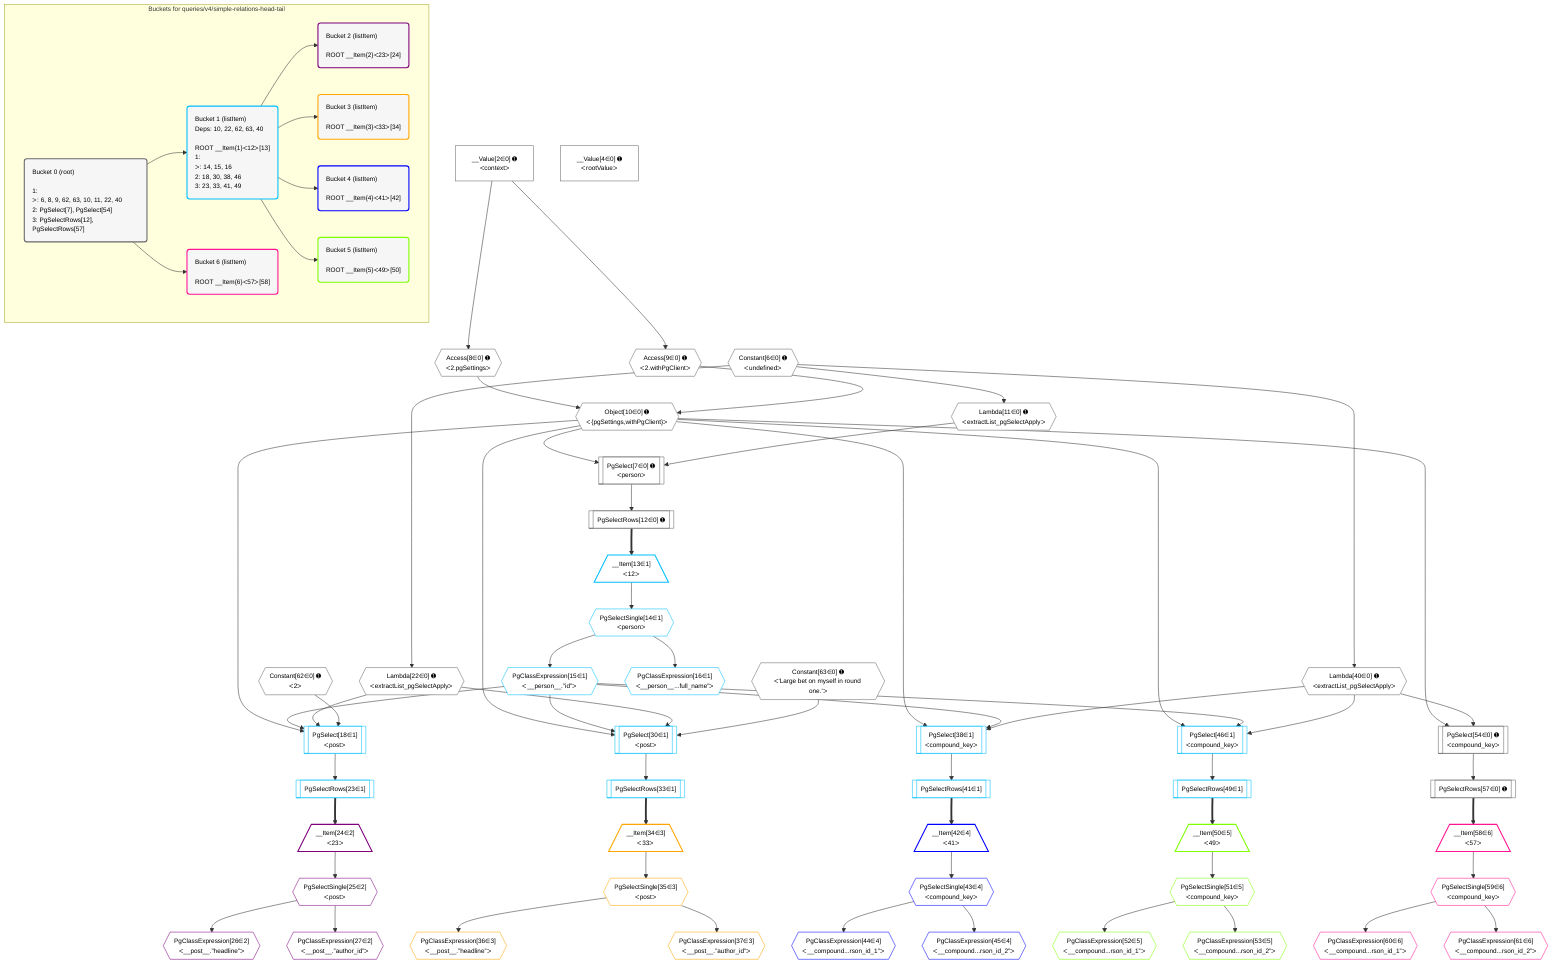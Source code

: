 %%{init: {'themeVariables': { 'fontSize': '12px'}}}%%
graph TD
    classDef path fill:#eee,stroke:#000,color:#000
    classDef plan fill:#fff,stroke-width:1px,color:#000
    classDef itemplan fill:#fff,stroke-width:2px,color:#000
    classDef unbatchedplan fill:#dff,stroke-width:1px,color:#000
    classDef sideeffectplan fill:#fcc,stroke-width:2px,color:#000
    classDef bucket fill:#f6f6f6,color:#000,stroke-width:2px,text-align:left


    %% plan dependencies
    PgSelect7[["PgSelect[7∈0] ➊<br />ᐸpersonᐳ"]]:::plan
    Object10{{"Object[10∈0] ➊<br />ᐸ{pgSettings,withPgClient}ᐳ"}}:::plan
    Lambda11{{"Lambda[11∈0] ➊<br />ᐸextractList_pgSelectApplyᐳ"}}:::plan
    Object10 & Lambda11 --> PgSelect7
    Access8{{"Access[8∈0] ➊<br />ᐸ2.pgSettingsᐳ"}}:::plan
    Access9{{"Access[9∈0] ➊<br />ᐸ2.withPgClientᐳ"}}:::plan
    Access8 & Access9 --> Object10
    PgSelect54[["PgSelect[54∈0] ➊<br />ᐸcompound_keyᐳ"]]:::plan
    Lambda40{{"Lambda[40∈0] ➊<br />ᐸextractList_pgSelectApplyᐳ"}}:::plan
    Object10 & Lambda40 --> PgSelect54
    __Value2["__Value[2∈0] ➊<br />ᐸcontextᐳ"]:::plan
    __Value2 --> Access8
    __Value2 --> Access9
    Constant6{{"Constant[6∈0] ➊<br />ᐸundefinedᐳ"}}:::plan
    Constant6 --> Lambda11
    PgSelectRows12[["PgSelectRows[12∈0] ➊"]]:::plan
    PgSelect7 --> PgSelectRows12
    Lambda22{{"Lambda[22∈0] ➊<br />ᐸextractList_pgSelectApplyᐳ"}}:::plan
    Constant6 --> Lambda22
    Constant6 --> Lambda40
    PgSelectRows57[["PgSelectRows[57∈0] ➊"]]:::plan
    PgSelect54 --> PgSelectRows57
    __Value4["__Value[4∈0] ➊<br />ᐸrootValueᐳ"]:::plan
    Constant62{{"Constant[62∈0] ➊<br />ᐸ2ᐳ"}}:::plan
    Constant63{{"Constant[63∈0] ➊<br />ᐸ'Large bet on myself in round one.'ᐳ"}}:::plan
    PgSelect18[["PgSelect[18∈1]<br />ᐸpostᐳ"]]:::plan
    PgClassExpression15{{"PgClassExpression[15∈1]<br />ᐸ__person__.”id”ᐳ"}}:::plan
    Object10 & PgClassExpression15 & Lambda22 & Constant62 --> PgSelect18
    PgSelect30[["PgSelect[30∈1]<br />ᐸpostᐳ"]]:::plan
    Object10 & PgClassExpression15 & Lambda22 & Constant63 --> PgSelect30
    PgSelect38[["PgSelect[38∈1]<br />ᐸcompound_keyᐳ"]]:::plan
    Object10 & PgClassExpression15 & Lambda40 --> PgSelect38
    PgSelect46[["PgSelect[46∈1]<br />ᐸcompound_keyᐳ"]]:::plan
    Object10 & PgClassExpression15 & Lambda40 --> PgSelect46
    __Item13[/"__Item[13∈1]<br />ᐸ12ᐳ"\]:::itemplan
    PgSelectRows12 ==> __Item13
    PgSelectSingle14{{"PgSelectSingle[14∈1]<br />ᐸpersonᐳ"}}:::plan
    __Item13 --> PgSelectSingle14
    PgSelectSingle14 --> PgClassExpression15
    PgClassExpression16{{"PgClassExpression[16∈1]<br />ᐸ__person__...full_name”ᐳ"}}:::plan
    PgSelectSingle14 --> PgClassExpression16
    PgSelectRows23[["PgSelectRows[23∈1]"]]:::plan
    PgSelect18 --> PgSelectRows23
    PgSelectRows33[["PgSelectRows[33∈1]"]]:::plan
    PgSelect30 --> PgSelectRows33
    PgSelectRows41[["PgSelectRows[41∈1]"]]:::plan
    PgSelect38 --> PgSelectRows41
    PgSelectRows49[["PgSelectRows[49∈1]"]]:::plan
    PgSelect46 --> PgSelectRows49
    __Item24[/"__Item[24∈2]<br />ᐸ23ᐳ"\]:::itemplan
    PgSelectRows23 ==> __Item24
    PgSelectSingle25{{"PgSelectSingle[25∈2]<br />ᐸpostᐳ"}}:::plan
    __Item24 --> PgSelectSingle25
    PgClassExpression26{{"PgClassExpression[26∈2]<br />ᐸ__post__.”headline”ᐳ"}}:::plan
    PgSelectSingle25 --> PgClassExpression26
    PgClassExpression27{{"PgClassExpression[27∈2]<br />ᐸ__post__.”author_id”ᐳ"}}:::plan
    PgSelectSingle25 --> PgClassExpression27
    __Item34[/"__Item[34∈3]<br />ᐸ33ᐳ"\]:::itemplan
    PgSelectRows33 ==> __Item34
    PgSelectSingle35{{"PgSelectSingle[35∈3]<br />ᐸpostᐳ"}}:::plan
    __Item34 --> PgSelectSingle35
    PgClassExpression36{{"PgClassExpression[36∈3]<br />ᐸ__post__.”headline”ᐳ"}}:::plan
    PgSelectSingle35 --> PgClassExpression36
    PgClassExpression37{{"PgClassExpression[37∈3]<br />ᐸ__post__.”author_id”ᐳ"}}:::plan
    PgSelectSingle35 --> PgClassExpression37
    __Item42[/"__Item[42∈4]<br />ᐸ41ᐳ"\]:::itemplan
    PgSelectRows41 ==> __Item42
    PgSelectSingle43{{"PgSelectSingle[43∈4]<br />ᐸcompound_keyᐳ"}}:::plan
    __Item42 --> PgSelectSingle43
    PgClassExpression44{{"PgClassExpression[44∈4]<br />ᐸ__compound...rson_id_1”ᐳ"}}:::plan
    PgSelectSingle43 --> PgClassExpression44
    PgClassExpression45{{"PgClassExpression[45∈4]<br />ᐸ__compound...rson_id_2”ᐳ"}}:::plan
    PgSelectSingle43 --> PgClassExpression45
    __Item50[/"__Item[50∈5]<br />ᐸ49ᐳ"\]:::itemplan
    PgSelectRows49 ==> __Item50
    PgSelectSingle51{{"PgSelectSingle[51∈5]<br />ᐸcompound_keyᐳ"}}:::plan
    __Item50 --> PgSelectSingle51
    PgClassExpression52{{"PgClassExpression[52∈5]<br />ᐸ__compound...rson_id_1”ᐳ"}}:::plan
    PgSelectSingle51 --> PgClassExpression52
    PgClassExpression53{{"PgClassExpression[53∈5]<br />ᐸ__compound...rson_id_2”ᐳ"}}:::plan
    PgSelectSingle51 --> PgClassExpression53
    __Item58[/"__Item[58∈6]<br />ᐸ57ᐳ"\]:::itemplan
    PgSelectRows57 ==> __Item58
    PgSelectSingle59{{"PgSelectSingle[59∈6]<br />ᐸcompound_keyᐳ"}}:::plan
    __Item58 --> PgSelectSingle59
    PgClassExpression60{{"PgClassExpression[60∈6]<br />ᐸ__compound...rson_id_1”ᐳ"}}:::plan
    PgSelectSingle59 --> PgClassExpression60
    PgClassExpression61{{"PgClassExpression[61∈6]<br />ᐸ__compound...rson_id_2”ᐳ"}}:::plan
    PgSelectSingle59 --> PgClassExpression61

    %% define steps

    subgraph "Buckets for queries/v4/simple-relations-head-tail"
    Bucket0("Bucket 0 (root)<br /><br />1: <br />ᐳ: 6, 8, 9, 62, 63, 10, 11, 22, 40<br />2: PgSelect[7], PgSelect[54]<br />3: PgSelectRows[12], PgSelectRows[57]"):::bucket
    classDef bucket0 stroke:#696969
    class Bucket0,__Value2,__Value4,Constant6,PgSelect7,Access8,Access9,Object10,Lambda11,PgSelectRows12,Lambda22,Lambda40,PgSelect54,PgSelectRows57,Constant62,Constant63 bucket0
    Bucket1("Bucket 1 (listItem)<br />Deps: 10, 22, 62, 63, 40<br /><br />ROOT __Item{1}ᐸ12ᐳ[13]<br />1: <br />ᐳ: 14, 15, 16<br />2: 18, 30, 38, 46<br />3: 23, 33, 41, 49"):::bucket
    classDef bucket1 stroke:#00bfff
    class Bucket1,__Item13,PgSelectSingle14,PgClassExpression15,PgClassExpression16,PgSelect18,PgSelectRows23,PgSelect30,PgSelectRows33,PgSelect38,PgSelectRows41,PgSelect46,PgSelectRows49 bucket1
    Bucket2("Bucket 2 (listItem)<br /><br />ROOT __Item{2}ᐸ23ᐳ[24]"):::bucket
    classDef bucket2 stroke:#7f007f
    class Bucket2,__Item24,PgSelectSingle25,PgClassExpression26,PgClassExpression27 bucket2
    Bucket3("Bucket 3 (listItem)<br /><br />ROOT __Item{3}ᐸ33ᐳ[34]"):::bucket
    classDef bucket3 stroke:#ffa500
    class Bucket3,__Item34,PgSelectSingle35,PgClassExpression36,PgClassExpression37 bucket3
    Bucket4("Bucket 4 (listItem)<br /><br />ROOT __Item{4}ᐸ41ᐳ[42]"):::bucket
    classDef bucket4 stroke:#0000ff
    class Bucket4,__Item42,PgSelectSingle43,PgClassExpression44,PgClassExpression45 bucket4
    Bucket5("Bucket 5 (listItem)<br /><br />ROOT __Item{5}ᐸ49ᐳ[50]"):::bucket
    classDef bucket5 stroke:#7fff00
    class Bucket5,__Item50,PgSelectSingle51,PgClassExpression52,PgClassExpression53 bucket5
    Bucket6("Bucket 6 (listItem)<br /><br />ROOT __Item{6}ᐸ57ᐳ[58]"):::bucket
    classDef bucket6 stroke:#ff1493
    class Bucket6,__Item58,PgSelectSingle59,PgClassExpression60,PgClassExpression61 bucket6
    Bucket0 --> Bucket1 & Bucket6
    Bucket1 --> Bucket2 & Bucket3 & Bucket4 & Bucket5
    end
